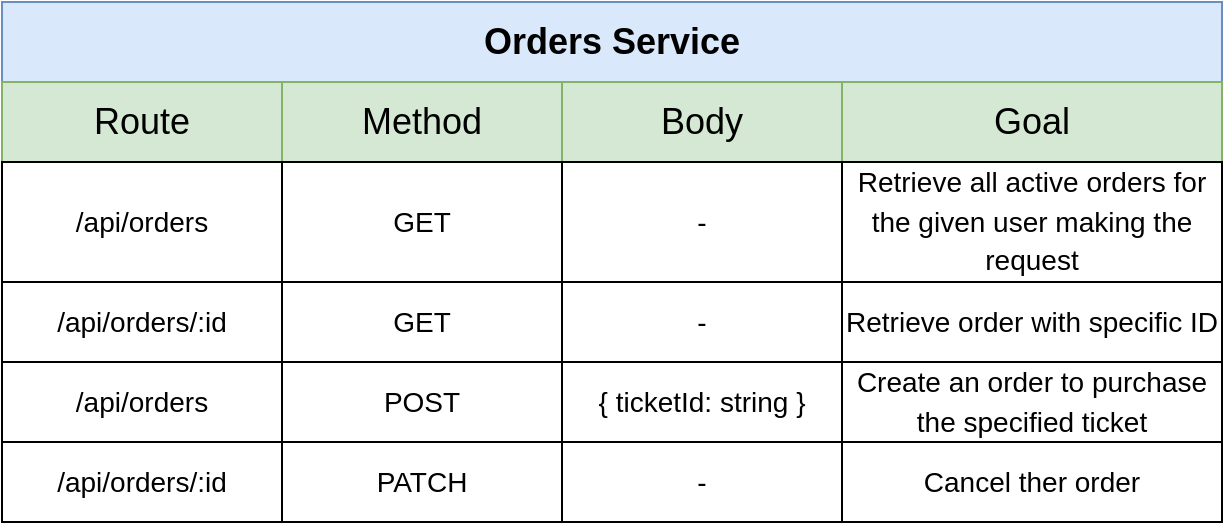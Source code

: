 <mxfile>
    <diagram id="X1uPH2sgndd9xruuCpUF" name="orders API">
        <mxGraphModel dx="444" dy="548" grid="1" gridSize="10" guides="1" tooltips="1" connect="1" arrows="1" fold="1" page="1" pageScale="1" pageWidth="850" pageHeight="1100" math="0" shadow="0">
            <root>
                <mxCell id="0"/>
                <mxCell id="1" parent="0"/>
                <mxCell id="2" value="Orders Service" style="rounded=0;whiteSpace=wrap;html=1;fillColor=#dae8fc;strokeColor=#6c8ebf;fontStyle=1;fontSize=18;fontColor=#000000;" parent="1" vertex="1">
                    <mxGeometry x="360" y="220" width="610" height="40" as="geometry"/>
                </mxCell>
                <mxCell id="3" value="Route" style="rounded=0;whiteSpace=wrap;html=1;fontSize=18;fillColor=#d5e8d4;strokeColor=#82b366;fontColor=#000000;" parent="1" vertex="1">
                    <mxGeometry x="360" y="260" width="140" height="40" as="geometry"/>
                </mxCell>
                <mxCell id="4" value="Method" style="rounded=0;whiteSpace=wrap;html=1;fontSize=18;fillColor=#d5e8d4;strokeColor=#82b366;fontColor=#000000;" parent="1" vertex="1">
                    <mxGeometry x="500" y="260" width="140" height="40" as="geometry"/>
                </mxCell>
                <mxCell id="5" value="Body" style="rounded=0;whiteSpace=wrap;html=1;fontSize=18;fillColor=#d5e8d4;strokeColor=#82b366;fontColor=#000000;" parent="1" vertex="1">
                    <mxGeometry x="640" y="260" width="140" height="40" as="geometry"/>
                </mxCell>
                <mxCell id="6" value="Goal" style="rounded=0;whiteSpace=wrap;html=1;fontSize=18;fillColor=#d5e8d4;strokeColor=#82b366;fontColor=#000000;" parent="1" vertex="1">
                    <mxGeometry x="780" y="260" width="190" height="40" as="geometry"/>
                </mxCell>
                <mxCell id="7" value="/api/orders" style="rounded=0;whiteSpace=wrap;html=1;fontSize=14;" parent="1" vertex="1">
                    <mxGeometry x="360" y="300" width="140" height="60" as="geometry"/>
                </mxCell>
                <mxCell id="8" value="GET" style="rounded=0;whiteSpace=wrap;html=1;fontSize=14;" parent="1" vertex="1">
                    <mxGeometry x="500" y="300" width="140" height="60" as="geometry"/>
                </mxCell>
                <mxCell id="9" value="-" style="rounded=0;whiteSpace=wrap;html=1;fontSize=14;" parent="1" vertex="1">
                    <mxGeometry x="640" y="300" width="140" height="60" as="geometry"/>
                </mxCell>
                <mxCell id="10" value="&lt;p style=&quot;line-height: 140%&quot;&gt;Retrieve all active orders for the given user making the request&lt;/p&gt;" style="rounded=0;whiteSpace=wrap;html=1;fontSize=14;" parent="1" vertex="1">
                    <mxGeometry x="780" y="300" width="190" height="60" as="geometry"/>
                </mxCell>
                <mxCell id="11" value="/api/orders/:id" style="rounded=0;whiteSpace=wrap;html=1;fontSize=14;" parent="1" vertex="1">
                    <mxGeometry x="360" y="360" width="140" height="40" as="geometry"/>
                </mxCell>
                <mxCell id="12" value="GET" style="rounded=0;whiteSpace=wrap;html=1;fontSize=14;" parent="1" vertex="1">
                    <mxGeometry x="500" y="360" width="140" height="40" as="geometry"/>
                </mxCell>
                <mxCell id="13" value="-" style="rounded=0;whiteSpace=wrap;html=1;fontSize=14;" parent="1" vertex="1">
                    <mxGeometry x="640" y="360" width="140" height="40" as="geometry"/>
                </mxCell>
                <mxCell id="14" value="Retrieve order with specific ID" style="rounded=0;whiteSpace=wrap;html=1;fontSize=14;" parent="1" vertex="1">
                    <mxGeometry x="780" y="360" width="190" height="40" as="geometry"/>
                </mxCell>
                <mxCell id="15" value="/api/orders" style="rounded=0;whiteSpace=wrap;html=1;fontSize=14;" parent="1" vertex="1">
                    <mxGeometry x="360" y="400" width="140" height="40" as="geometry"/>
                </mxCell>
                <mxCell id="16" value="POST" style="rounded=0;whiteSpace=wrap;html=1;fontSize=14;" parent="1" vertex="1">
                    <mxGeometry x="500" y="400" width="140" height="40" as="geometry"/>
                </mxCell>
                <mxCell id="17" value="{ ticketId: string }" style="rounded=0;whiteSpace=wrap;html=1;fontSize=14;" parent="1" vertex="1">
                    <mxGeometry x="640" y="400" width="140" height="40" as="geometry"/>
                </mxCell>
                <mxCell id="18" value="&lt;p style=&quot;line-height: 140%&quot;&gt;Create an order to purchase the specified ticket&lt;/p&gt;" style="rounded=0;whiteSpace=wrap;html=1;fontSize=14;" parent="1" vertex="1">
                    <mxGeometry x="780" y="400" width="190" height="40" as="geometry"/>
                </mxCell>
                <mxCell id="19" value="/api/orders/:id" style="rounded=0;whiteSpace=wrap;html=1;fontSize=14;" parent="1" vertex="1">
                    <mxGeometry x="360" y="440" width="140" height="40" as="geometry"/>
                </mxCell>
                <mxCell id="20" value="PATCH" style="rounded=0;whiteSpace=wrap;html=1;fontSize=14;" parent="1" vertex="1">
                    <mxGeometry x="500" y="440" width="140" height="40" as="geometry"/>
                </mxCell>
                <mxCell id="21" value="-" style="rounded=0;whiteSpace=wrap;html=1;fontSize=14;" parent="1" vertex="1">
                    <mxGeometry x="640" y="440" width="140" height="40" as="geometry"/>
                </mxCell>
                <mxCell id="22" value="Cancel ther order" style="rounded=0;whiteSpace=wrap;html=1;fontSize=14;" parent="1" vertex="1">
                    <mxGeometry x="780" y="440" width="190" height="40" as="geometry"/>
                </mxCell>
            </root>
        </mxGraphModel>
    </diagram>
</mxfile>